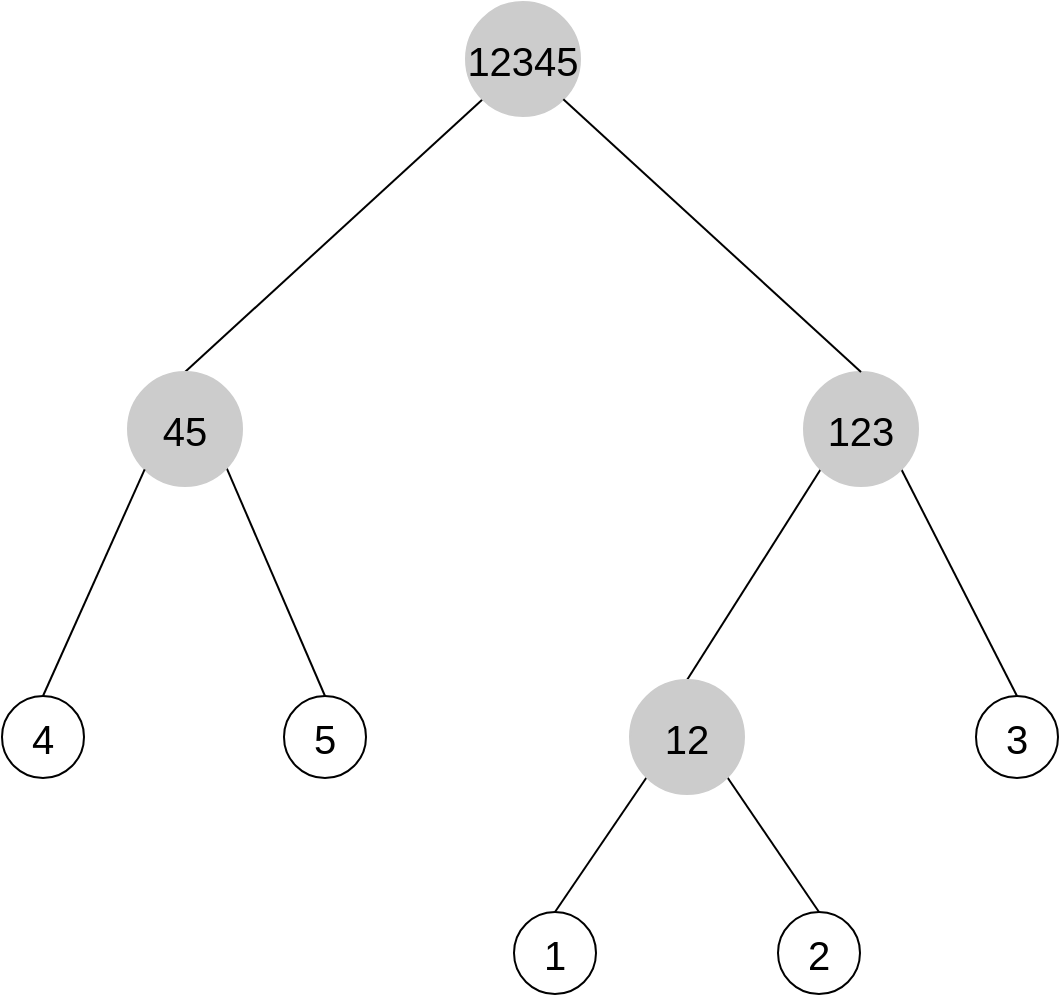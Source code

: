 <mxfile version="22.1.15" type="github" pages="3">
  <diagram name="ISMB_v2" id="_8pW4wHz2l0naxUJuMTV">
    <mxGraphModel dx="1834" dy="1193" grid="0" gridSize="10" guides="1" tooltips="1" connect="1" arrows="1" fold="1" page="0" pageScale="1" pageWidth="850" pageHeight="1100" background="none" math="0" shadow="0">
      <root>
        <mxCell id="1-xvEPNPl8uFFG34m83o-0" />
        <mxCell id="1-xvEPNPl8uFFG34m83o-1" parent="1-xvEPNPl8uFFG34m83o-0" />
        <mxCell id="1-xvEPNPl8uFFG34m83o-4" value="&lt;font style=&quot;font-size: 20px;&quot;&gt;&lt;span&gt;1&lt;/span&gt;&lt;/font&gt;" style="ellipse;whiteSpace=wrap;html=1;aspect=fixed;fontStyle=0" parent="1-xvEPNPl8uFFG34m83o-1" vertex="1">
          <mxGeometry x="148" y="348" width="41" height="41" as="geometry" />
        </mxCell>
        <mxCell id="1-xvEPNPl8uFFG34m83o-5" value="" style="endArrow=none;html=1;rounded=0;fillColor=#e1d5e7;strokeColor=#000000;fontStyle=0;exitX=0.5;exitY=0;exitDx=0;exitDy=0;entryX=0;entryY=1;entryDx=0;entryDy=0;" parent="1-xvEPNPl8uFFG34m83o-1" source="xdtNXbZ7dC_vvfU1BAyV-2" target="1-xvEPNPl8uFFG34m83o-20" edge="1">
          <mxGeometry width="50" height="50" relative="1" as="geometry">
            <mxPoint x="31" y="93" as="sourcePoint" />
            <mxPoint x="128.073" y="27.004" as="targetPoint" />
          </mxGeometry>
        </mxCell>
        <mxCell id="1-xvEPNPl8uFFG34m83o-6" value="" style="endArrow=none;html=1;rounded=0;exitX=0.5;exitY=0;exitDx=0;exitDy=0;entryX=0;entryY=1;entryDx=0;entryDy=0;fillColor=#e1d5e7;strokeColor=#000000;fontStyle=0;" parent="1-xvEPNPl8uFFG34m83o-1" source="xdtNXbZ7dC_vvfU1BAyV-4" target="xdtNXbZ7dC_vvfU1BAyV-3" edge="1">
          <mxGeometry width="50" height="50" relative="1" as="geometry">
            <mxPoint x="244.5" y="240" as="sourcePoint" />
            <mxPoint x="299.004" y="158.996" as="targetPoint" />
          </mxGeometry>
        </mxCell>
        <mxCell id="1-xvEPNPl8uFFG34m83o-7" value="" style="endArrow=none;html=1;rounded=0;entryX=1;entryY=1;entryDx=0;entryDy=0;exitX=0.5;exitY=0;exitDx=0;exitDy=0;fillColor=#e1d5e7;strokeColor=#000000;fontStyle=0" parent="1-xvEPNPl8uFFG34m83o-1" source="1-xvEPNPl8uFFG34m83o-13" target="xdtNXbZ7dC_vvfU1BAyV-4" edge="1">
          <mxGeometry width="50" height="50" relative="1" as="geometry">
            <mxPoint x="295.004" y="352.004" as="sourcePoint" />
            <mxPoint x="258.996" y="272.996" as="targetPoint" />
          </mxGeometry>
        </mxCell>
        <mxCell id="1-xvEPNPl8uFFG34m83o-8" value="" style="endArrow=none;html=1;rounded=0;exitX=0.5;exitY=0;exitDx=0;exitDy=0;fillColor=#e1d5e7;strokeColor=#000000;entryX=0;entryY=1;entryDx=0;entryDy=0;" parent="1-xvEPNPl8uFFG34m83o-1" source="1-xvEPNPl8uFFG34m83o-4" target="xdtNXbZ7dC_vvfU1BAyV-4" edge="1">
          <mxGeometry width="50" height="50" relative="1" as="geometry">
            <mxPoint x="141" y="344" as="sourcePoint" />
            <mxPoint x="233" y="270" as="targetPoint" />
          </mxGeometry>
        </mxCell>
        <mxCell id="1-xvEPNPl8uFFG34m83o-11" value="" style="endArrow=none;html=1;rounded=0;entryX=0.842;entryY=0.789;entryDx=0;entryDy=0;exitX=0.5;exitY=0;exitDx=0;exitDy=0;fillColor=#e1d5e7;strokeColor=#000000;fontStyle=0;entryPerimeter=0;" parent="1-xvEPNPl8uFFG34m83o-1" source="1-xvEPNPl8uFFG34m83o-16" target="xdtNXbZ7dC_vvfU1BAyV-2" edge="1">
          <mxGeometry width="50" height="50" relative="1" as="geometry">
            <mxPoint x="629.004" y="247.004" as="sourcePoint" />
            <mxPoint x="1.384" y="168.172" as="targetPoint" />
          </mxGeometry>
        </mxCell>
        <mxCell id="1-xvEPNPl8uFFG34m83o-12" value="" style="endArrow=none;html=1;rounded=0;entryX=1;entryY=1;entryDx=0;entryDy=0;exitX=0.5;exitY=0;exitDx=0;exitDy=0;fillColor=#e1d5e7;strokeColor=#000000;fontStyle=0;" parent="1-xvEPNPl8uFFG34m83o-1" source="1-xvEPNPl8uFFG34m83o-14" target="xdtNXbZ7dC_vvfU1BAyV-3" edge="1">
          <mxGeometry width="50" height="50" relative="1" as="geometry">
            <mxPoint x="376.5" y="238" as="sourcePoint" />
            <mxPoint x="326.579" y="159.506" as="targetPoint" />
          </mxGeometry>
        </mxCell>
        <mxCell id="1-xvEPNPl8uFFG34m83o-13" value="&lt;span style=&quot;font-size: 20px;&quot;&gt;2&lt;/span&gt;" style="ellipse;whiteSpace=wrap;html=1;aspect=fixed;fontStyle=0" parent="1-xvEPNPl8uFFG34m83o-1" vertex="1">
          <mxGeometry x="280" y="348" width="41" height="41" as="geometry" />
        </mxCell>
        <mxCell id="1-xvEPNPl8uFFG34m83o-14" value="&lt;font style=&quot;font-size: 20px;&quot;&gt;&lt;span&gt;3&lt;/span&gt;&lt;/font&gt;" style="ellipse;whiteSpace=wrap;html=1;aspect=fixed;fontStyle=0" parent="1-xvEPNPl8uFFG34m83o-1" vertex="1">
          <mxGeometry x="379" y="240" width="41" height="41" as="geometry" />
        </mxCell>
        <mxCell id="1-xvEPNPl8uFFG34m83o-15" value="&lt;span style=&quot;font-size: 20px;&quot;&gt;&lt;span&gt;4&lt;/span&gt;&lt;/span&gt;" style="ellipse;whiteSpace=wrap;html=1;aspect=fixed;fontStyle=0" parent="1-xvEPNPl8uFFG34m83o-1" vertex="1">
          <mxGeometry x="-108" y="240" width="41" height="41" as="geometry" />
        </mxCell>
        <mxCell id="1-xvEPNPl8uFFG34m83o-16" value="&lt;font style=&quot;font-size: 20px;&quot;&gt;&lt;span&gt;5&lt;/span&gt;&lt;/font&gt;" style="ellipse;whiteSpace=wrap;html=1;aspect=fixed;fontStyle=0" parent="1-xvEPNPl8uFFG34m83o-1" vertex="1">
          <mxGeometry x="33" y="240" width="41" height="41" as="geometry" />
        </mxCell>
        <mxCell id="1-xvEPNPl8uFFG34m83o-20" value="&lt;font style=&quot;font-size: 20px;&quot;&gt;&lt;span&gt;12345&lt;/span&gt;&lt;/font&gt;" style="ellipse;whiteSpace=wrap;html=1;aspect=fixed;fillColor=#cccccc;strokeColor=#CCCCCC;fontStyle=0" parent="1-xvEPNPl8uFFG34m83o-1" vertex="1">
          <mxGeometry x="124" y="-107" width="57" height="57" as="geometry" />
        </mxCell>
        <mxCell id="xdtNXbZ7dC_vvfU1BAyV-2" value="&lt;font style=&quot;font-size: 20px;&quot;&gt;&lt;span&gt;45&lt;/span&gt;&lt;/font&gt;" style="ellipse;whiteSpace=wrap;html=1;aspect=fixed;fillColor=#cccccc;strokeColor=#CCCCCC;fontStyle=0" parent="1-xvEPNPl8uFFG34m83o-1" vertex="1">
          <mxGeometry x="-45" y="78" width="57" height="57" as="geometry" />
        </mxCell>
        <mxCell id="xdtNXbZ7dC_vvfU1BAyV-3" value="&lt;font style=&quot;font-size: 20px;&quot;&gt;&lt;span&gt;123&lt;/span&gt;&lt;/font&gt;" style="ellipse;whiteSpace=wrap;html=1;aspect=fixed;fillColor=#cccccc;strokeColor=#CCCCCC;fontStyle=0" parent="1-xvEPNPl8uFFG34m83o-1" vertex="1">
          <mxGeometry x="293" y="78" width="57" height="57" as="geometry" />
        </mxCell>
        <mxCell id="xdtNXbZ7dC_vvfU1BAyV-4" value="&lt;font style=&quot;font-size: 20px;&quot;&gt;&lt;span&gt;12&lt;/span&gt;&lt;/font&gt;" style="ellipse;whiteSpace=wrap;html=1;aspect=fixed;fillColor=#cccccc;strokeColor=#CCCCCC;fontStyle=0" parent="1-xvEPNPl8uFFG34m83o-1" vertex="1">
          <mxGeometry x="206" y="232" width="57" height="57" as="geometry" />
        </mxCell>
        <mxCell id="xdtNXbZ7dC_vvfU1BAyV-5" value="" style="endArrow=none;html=1;rounded=0;exitX=0.5;exitY=0;exitDx=0;exitDy=0;fillColor=#e1d5e7;strokeColor=#000000;fontStyle=0;entryX=1;entryY=1;entryDx=0;entryDy=0;" parent="1-xvEPNPl8uFFG34m83o-1" source="xdtNXbZ7dC_vvfU1BAyV-3" target="1-xvEPNPl8uFFG34m83o-20" edge="1">
          <mxGeometry width="50" height="50" relative="1" as="geometry">
            <mxPoint x="-6" y="134" as="sourcePoint" />
            <mxPoint x="138.073" y="37.004" as="targetPoint" />
          </mxGeometry>
        </mxCell>
        <mxCell id="xdtNXbZ7dC_vvfU1BAyV-13" value="" style="endArrow=none;html=1;rounded=0;fillColor=#e1d5e7;strokeColor=#000000;fontStyle=0;exitX=0.5;exitY=0;exitDx=0;exitDy=0;entryX=0;entryY=1;entryDx=0;entryDy=0;" parent="1-xvEPNPl8uFFG34m83o-1" source="1-xvEPNPl8uFFG34m83o-15" target="xdtNXbZ7dC_vvfU1BAyV-2" edge="1">
          <mxGeometry width="50" height="50" relative="1" as="geometry">
            <mxPoint x="-177" y="176" as="sourcePoint" />
            <mxPoint x="-32.927" y="125.004" as="targetPoint" />
          </mxGeometry>
        </mxCell>
      </root>
    </mxGraphModel>
  </diagram>
  <diagram name="ISMB_v1" id="OkYL2JDsZOuHFSt1x4ls">
    <mxGraphModel dx="1434" dy="1193" grid="0" gridSize="10" guides="1" tooltips="1" connect="1" arrows="1" fold="1" page="0" pageScale="1" pageWidth="850" pageHeight="1100" background="none" math="0" shadow="0">
      <root>
        <mxCell id="qX1cy3uE3qjPtB238GDG-0" />
        <mxCell id="qX1cy3uE3qjPtB238GDG-1" parent="qX1cy3uE3qjPtB238GDG-0" />
        <mxCell id="dcohTInKKlZ0EyR_UnF3-0" value="&lt;b style=&quot;border-color: var(--border-color); color: rgb(0, 0, 0); font-family: Helvetica; font-size: 20px; font-style: normal; font-variant-ligatures: normal; font-variant-caps: normal; letter-spacing: normal; orphans: 2; text-align: center; text-indent: 0px; text-transform: none; widows: 2; word-spacing: 0px; -webkit-text-stroke-width: 0px; background-color: rgb(255, 255, 255); text-decoration-thickness: initial; text-decoration-style: initial; text-decoration-color: initial;&quot;&gt;34&lt;/b&gt;" style="ellipse;whiteSpace=wrap;html=1;aspect=fixed;" vertex="1" parent="qX1cy3uE3qjPtB238GDG-1">
          <mxGeometry x="216" y="197" width="41" height="41" as="geometry" />
        </mxCell>
        <mxCell id="dcohTInKKlZ0EyR_UnF3-1" value="&lt;font style=&quot;font-size: 20px;&quot;&gt;&lt;b&gt;1&lt;/b&gt;&lt;/font&gt;" style="ellipse;whiteSpace=wrap;html=1;aspect=fixed;" vertex="1" parent="qX1cy3uE3qjPtB238GDG-1">
          <mxGeometry x="25" y="313" width="41" height="41" as="geometry" />
        </mxCell>
        <mxCell id="dcohTInKKlZ0EyR_UnF3-2" value="" style="endArrow=none;html=1;rounded=0;exitX=0.5;exitY=0;exitDx=0;exitDy=0;entryX=0;entryY=1;entryDx=0;entryDy=0;" edge="1" parent="qX1cy3uE3qjPtB238GDG-1" source="dcohTInKKlZ0EyR_UnF3-13" target="dcohTInKKlZ0EyR_UnF3-15">
          <mxGeometry width="50" height="50" relative="1" as="geometry">
            <mxPoint x="210" y="215" as="sourcePoint" />
            <mxPoint x="208.073" y="24.304" as="targetPoint" />
          </mxGeometry>
        </mxCell>
        <mxCell id="dcohTInKKlZ0EyR_UnF3-3" value="" style="endArrow=none;html=1;rounded=0;exitX=0.5;exitY=0;exitDx=0;exitDy=0;entryX=0;entryY=1;entryDx=0;entryDy=0;" edge="1" parent="qX1cy3uE3qjPtB238GDG-1" source="dcohTInKKlZ0EyR_UnF3-12" target="dcohTInKKlZ0EyR_UnF3-13">
          <mxGeometry width="50" height="50" relative="1" as="geometry">
            <mxPoint x="69.996" y="207.004" as="sourcePoint" />
            <mxPoint x="143.004" y="120.996" as="targetPoint" />
          </mxGeometry>
        </mxCell>
        <mxCell id="dcohTInKKlZ0EyR_UnF3-4" value="" style="endArrow=none;html=1;rounded=0;entryX=1;entryY=1;entryDx=0;entryDy=0;exitX=0.5;exitY=0;exitDx=0;exitDy=0;" edge="1" parent="qX1cy3uE3qjPtB238GDG-1" source="dcohTInKKlZ0EyR_UnF3-9" target="dcohTInKKlZ0EyR_UnF3-12">
          <mxGeometry width="50" height="50" relative="1" as="geometry">
            <mxPoint x="106.004" y="315.004" as="sourcePoint" />
            <mxPoint x="69.996" y="235.996" as="targetPoint" />
          </mxGeometry>
        </mxCell>
        <mxCell id="dcohTInKKlZ0EyR_UnF3-5" value="" style="endArrow=none;html=1;rounded=0;entryX=0;entryY=1;entryDx=0;entryDy=0;exitX=0.5;exitY=0;exitDx=0;exitDy=0;" edge="1" parent="qX1cy3uE3qjPtB238GDG-1" source="dcohTInKKlZ0EyR_UnF3-1" target="dcohTInKKlZ0EyR_UnF3-12">
          <mxGeometry width="50" height="50" relative="1" as="geometry">
            <mxPoint x="-48" y="307" as="sourcePoint" />
            <mxPoint x="41.004" y="235.996" as="targetPoint" />
          </mxGeometry>
        </mxCell>
        <mxCell id="dcohTInKKlZ0EyR_UnF3-6" value="" style="endArrow=none;html=1;rounded=0;exitX=0.5;exitY=0;exitDx=0;exitDy=0;" edge="1" parent="qX1cy3uE3qjPtB238GDG-1" source="dcohTInKKlZ0EyR_UnF3-14">
          <mxGeometry width="50" height="50" relative="1" as="geometry">
            <mxPoint x="210" y="215" as="sourcePoint" />
            <mxPoint x="250.849" y="21.811" as="targetPoint" />
          </mxGeometry>
        </mxCell>
        <mxCell id="dcohTInKKlZ0EyR_UnF3-7" value="" style="endArrow=none;html=1;rounded=0;entryX=0;entryY=1;entryDx=0;entryDy=0;exitX=0.5;exitY=0;exitDx=0;exitDy=0;" edge="1" parent="qX1cy3uE3qjPtB238GDG-1" source="dcohTInKKlZ0EyR_UnF3-10" target="dcohTInKKlZ0EyR_UnF3-0">
          <mxGeometry width="50" height="50" relative="1" as="geometry">
            <mxPoint x="272.996" y="207.004" as="sourcePoint" />
            <mxPoint x="260" y="165" as="targetPoint" />
          </mxGeometry>
        </mxCell>
        <mxCell id="dcohTInKKlZ0EyR_UnF3-8" value="" style="endArrow=none;html=1;rounded=0;entryX=1;entryY=1;entryDx=0;entryDy=0;exitX=0.5;exitY=0;exitDx=0;exitDy=0;" edge="1" parent="qX1cy3uE3qjPtB238GDG-1" source="dcohTInKKlZ0EyR_UnF3-11" target="dcohTInKKlZ0EyR_UnF3-0">
          <mxGeometry width="50" height="50" relative="1" as="geometry">
            <mxPoint x="440.004" y="210.004" as="sourcePoint" />
            <mxPoint x="260" y="165" as="targetPoint" />
          </mxGeometry>
        </mxCell>
        <mxCell id="dcohTInKKlZ0EyR_UnF3-9" value="&lt;font style=&quot;font-size: 20px;&quot;&gt;&lt;b&gt;2&lt;/b&gt;&lt;/font&gt;" style="ellipse;whiteSpace=wrap;html=1;aspect=fixed;" vertex="1" parent="qX1cy3uE3qjPtB238GDG-1">
          <mxGeometry x="107" y="313" width="41" height="41" as="geometry" />
        </mxCell>
        <mxCell id="dcohTInKKlZ0EyR_UnF3-10" value="&lt;span style=&quot;font-size: 20px;&quot;&gt;&lt;b&gt;3&lt;/b&gt;&lt;/span&gt;" style="ellipse;whiteSpace=wrap;html=1;aspect=fixed;" vertex="1" parent="qX1cy3uE3qjPtB238GDG-1">
          <mxGeometry x="181" y="313" width="41" height="41" as="geometry" />
        </mxCell>
        <mxCell id="dcohTInKKlZ0EyR_UnF3-11" value="&lt;font style=&quot;font-size: 20px;&quot;&gt;&lt;b&gt;4&lt;/b&gt;&lt;/font&gt;" style="ellipse;whiteSpace=wrap;html=1;aspect=fixed;" vertex="1" parent="qX1cy3uE3qjPtB238GDG-1">
          <mxGeometry x="257" y="313" width="41" height="41" as="geometry" />
        </mxCell>
        <mxCell id="dcohTInKKlZ0EyR_UnF3-12" value="&lt;font style=&quot;font-size: 20px;&quot;&gt;&lt;b&gt;12&lt;/b&gt;&lt;/font&gt;" style="ellipse;whiteSpace=wrap;html=1;aspect=fixed;" vertex="1" parent="qX1cy3uE3qjPtB238GDG-1">
          <mxGeometry x="66" y="197" width="41" height="41" as="geometry" />
        </mxCell>
        <mxCell id="dcohTInKKlZ0EyR_UnF3-13" value="&lt;font style=&quot;font-size: 20px;&quot;&gt;&lt;b&gt;1234&lt;/b&gt;&lt;/font&gt;" style="ellipse;whiteSpace=wrap;html=1;aspect=fixed;" vertex="1" parent="qX1cy3uE3qjPtB238GDG-1">
          <mxGeometry x="138" y="71" width="51" height="51" as="geometry" />
        </mxCell>
        <mxCell id="dcohTInKKlZ0EyR_UnF3-14" value="&lt;font style=&quot;font-size: 20px;&quot;&gt;&lt;b&gt;5&lt;/b&gt;&lt;/font&gt;" style="ellipse;whiteSpace=wrap;html=1;aspect=fixed;" vertex="1" parent="qX1cy3uE3qjPtB238GDG-1">
          <mxGeometry x="292" y="81" width="41" height="41" as="geometry" />
        </mxCell>
        <mxCell id="dcohTInKKlZ0EyR_UnF3-15" value="&lt;font style=&quot;font-size: 20px;&quot;&gt;&lt;b&gt;12345&lt;/b&gt;&lt;/font&gt;" style="ellipse;whiteSpace=wrap;html=1;aspect=fixed;" vertex="1" parent="qX1cy3uE3qjPtB238GDG-1">
          <mxGeometry x="200" y="-30" width="60" height="60" as="geometry" />
        </mxCell>
        <mxCell id="dcohTInKKlZ0EyR_UnF3-16" value="" style="endArrow=none;html=1;rounded=0;entryX=1;entryY=1;entryDx=0;entryDy=0;exitX=0.5;exitY=0;exitDx=0;exitDy=0;" edge="1" parent="qX1cy3uE3qjPtB238GDG-1" source="dcohTInKKlZ0EyR_UnF3-0" target="dcohTInKKlZ0EyR_UnF3-13">
          <mxGeometry width="50" height="50" relative="1" as="geometry">
            <mxPoint x="200" y="193" as="sourcePoint" />
            <mxPoint x="250" y="143" as="targetPoint" />
          </mxGeometry>
        </mxCell>
      </root>
    </mxGraphModel>
  </diagram>
  <diagram name="AAAI_v1" id="enYgNVz1HByHyQiMkmE2">
    <mxGraphModel dx="1434" dy="793" grid="0" gridSize="10" guides="1" tooltips="1" connect="1" arrows="1" fold="1" page="0" pageScale="1" pageWidth="850" pageHeight="1100" background="none" math="0" shadow="0">
      <root>
        <mxCell id="0" />
        <mxCell id="1" parent="0" />
        <mxCell id="-AiD43YnRGqLnBZz7RkX-2" value="&lt;b style=&quot;border-color: var(--border-color); color: rgb(0, 0, 0); font-family: Helvetica; font-size: 20px; font-style: normal; font-variant-ligatures: normal; font-variant-caps: normal; letter-spacing: normal; orphans: 2; text-align: center; text-indent: 0px; text-transform: none; widows: 2; word-spacing: 0px; -webkit-text-stroke-width: 0px; background-color: rgb(255, 255, 255); text-decoration-thickness: initial; text-decoration-style: initial; text-decoration-color: initial;&quot;&gt;abc&lt;/b&gt;" style="ellipse;whiteSpace=wrap;html=1;aspect=fixed;fillColor=#dae8fc;strokeColor=#6c8ebf;" parent="1" vertex="1">
          <mxGeometry x="307" y="128" width="41" height="41" as="geometry" />
        </mxCell>
        <mxCell id="-AiD43YnRGqLnBZz7RkX-5" value="&lt;b style=&quot;border-color: var(--border-color); color: rgb(0, 0, 0); font-family: Helvetica; font-size: 20px; font-style: normal; font-variant-ligatures: normal; font-variant-caps: normal; letter-spacing: normal; orphans: 2; text-align: center; text-indent: 0px; text-transform: none; widows: 2; word-spacing: 0px; -webkit-text-stroke-width: 0px; background-color: rgb(255, 255, 255); text-decoration-thickness: initial; text-decoration-style: initial; text-decoration-color: initial;&quot;&gt;de&lt;/b&gt;" style="ellipse;whiteSpace=wrap;html=1;aspect=fixed;fillColor=#dae8fc;strokeColor=#6c8ebf;" parent="1" vertex="1">
          <mxGeometry x="506" y="128" width="41" height="41" as="geometry" />
        </mxCell>
        <mxCell id="-AiD43YnRGqLnBZz7RkX-8" value="&lt;font style=&quot;font-size: 20px;&quot;&gt;&lt;b&gt;a&lt;/b&gt;&lt;/font&gt;" style="ellipse;whiteSpace=wrap;html=1;aspect=fixed;fillColor=#f8cecc;strokeColor=#b85450;" parent="1" vertex="1">
          <mxGeometry x="148" y="348" width="41" height="41" as="geometry" />
        </mxCell>
        <mxCell id="-AiD43YnRGqLnBZz7RkX-11" value="" style="endArrow=none;html=1;rounded=0;exitX=1;exitY=0;exitDx=0;exitDy=0;fillColor=#e1d5e7;strokeColor=#9673a6;" parent="1" source="-AiD43YnRGqLnBZz7RkX-2" edge="1">
          <mxGeometry width="50" height="50" relative="1" as="geometry">
            <mxPoint x="399" y="252" as="sourcePoint" />
            <mxPoint x="397.073" y="61.304" as="targetPoint" />
          </mxGeometry>
        </mxCell>
        <mxCell id="-AiD43YnRGqLnBZz7RkX-13" value="" style="endArrow=none;html=1;rounded=0;exitX=1;exitY=0;exitDx=0;exitDy=0;entryX=0;entryY=1;entryDx=0;entryDy=0;fillColor=#e1d5e7;strokeColor=#9673a6;" parent="1" target="-AiD43YnRGqLnBZz7RkX-2" edge="1">
          <mxGeometry width="50" height="50" relative="1" as="geometry">
            <mxPoint x="258.996" y="244.004" as="sourcePoint" />
            <mxPoint x="449" y="202" as="targetPoint" />
          </mxGeometry>
        </mxCell>
        <mxCell id="-AiD43YnRGqLnBZz7RkX-14" value="" style="endArrow=none;html=1;rounded=0;entryX=1;entryY=1;entryDx=0;entryDy=0;exitX=0;exitY=0;exitDx=0;exitDy=0;fillColor=#e1d5e7;strokeColor=#9673a6;" parent="1" edge="1">
          <mxGeometry width="50" height="50" relative="1" as="geometry">
            <mxPoint x="295.004" y="352.004" as="sourcePoint" />
            <mxPoint x="258.996" y="272.996" as="targetPoint" />
          </mxGeometry>
        </mxCell>
        <mxCell id="-AiD43YnRGqLnBZz7RkX-15" value="" style="endArrow=none;html=1;rounded=0;entryX=0;entryY=1;entryDx=0;entryDy=0;exitX=1;exitY=0;exitDx=0;exitDy=0;fillColor=#e1d5e7;strokeColor=#9673a6;" parent="1" source="-AiD43YnRGqLnBZz7RkX-8" edge="1">
          <mxGeometry width="50" height="50" relative="1" as="geometry">
            <mxPoint x="141" y="344" as="sourcePoint" />
            <mxPoint x="230.004" y="272.996" as="targetPoint" />
          </mxGeometry>
        </mxCell>
        <mxCell id="-AiD43YnRGqLnBZz7RkX-16" value="" style="endArrow=none;html=1;rounded=0;exitX=0;exitY=0;exitDx=0;exitDy=0;fillColor=#e1d5e7;strokeColor=#9673a6;" parent="1" source="-AiD43YnRGqLnBZz7RkX-5" edge="1">
          <mxGeometry width="50" height="50" relative="1" as="geometry">
            <mxPoint x="399" y="252" as="sourcePoint" />
            <mxPoint x="439.849" y="58.811" as="targetPoint" />
          </mxGeometry>
        </mxCell>
        <mxCell id="-AiD43YnRGqLnBZz7RkX-17" value="" style="endArrow=none;html=1;rounded=0;entryX=0;entryY=1;entryDx=0;entryDy=0;exitX=1;exitY=0;exitDx=0;exitDy=0;fillColor=#e1d5e7;strokeColor=#9673a6;" parent="1" target="-AiD43YnRGqLnBZz7RkX-5" edge="1">
          <mxGeometry width="50" height="50" relative="1" as="geometry">
            <mxPoint x="461.996" y="244.004" as="sourcePoint" />
            <mxPoint x="449" y="202" as="targetPoint" />
          </mxGeometry>
        </mxCell>
        <mxCell id="-AiD43YnRGqLnBZz7RkX-18" value="" style="endArrow=none;html=1;rounded=0;entryX=1;entryY=1;entryDx=0;entryDy=0;exitX=0;exitY=0;exitDx=0;exitDy=0;fillColor=#e1d5e7;strokeColor=#9673a6;" parent="1" source="-AiD43YnRGqLnBZz7RkX-24" target="-AiD43YnRGqLnBZz7RkX-5" edge="1">
          <mxGeometry width="50" height="50" relative="1" as="geometry">
            <mxPoint x="629.004" y="247.004" as="sourcePoint" />
            <mxPoint x="449" y="202" as="targetPoint" />
          </mxGeometry>
        </mxCell>
        <mxCell id="-AiD43YnRGqLnBZz7RkX-20" value="" style="endArrow=none;html=1;rounded=0;entryX=1;entryY=1;entryDx=0;entryDy=0;exitX=0.5;exitY=0;exitDx=0;exitDy=0;fillColor=#e1d5e7;strokeColor=#9673a6;" parent="1" target="-AiD43YnRGqLnBZz7RkX-2" edge="1">
          <mxGeometry width="50" height="50" relative="1" as="geometry">
            <mxPoint x="376.5" y="238" as="sourcePoint" />
            <mxPoint x="449" y="197" as="targetPoint" />
          </mxGeometry>
        </mxCell>
        <mxCell id="-AiD43YnRGqLnBZz7RkX-21" value="&lt;font style=&quot;font-size: 20px;&quot;&gt;&lt;b&gt;b&lt;/b&gt;&lt;/font&gt;" style="ellipse;whiteSpace=wrap;html=1;aspect=fixed;fillColor=#f8cecc;strokeColor=#b85450;" parent="1" vertex="1">
          <mxGeometry x="280" y="348" width="41" height="41" as="geometry" />
        </mxCell>
        <mxCell id="-AiD43YnRGqLnBZz7RkX-22" value="&lt;font style=&quot;font-size: 20px;&quot;&gt;&lt;b&gt;c&lt;/b&gt;&lt;/font&gt;" style="ellipse;whiteSpace=wrap;html=1;aspect=fixed;fillColor=#f8cecc;strokeColor=#b85450;" parent="1" vertex="1">
          <mxGeometry x="361" y="240" width="41" height="41" as="geometry" />
        </mxCell>
        <mxCell id="-AiD43YnRGqLnBZz7RkX-23" value="&lt;span style=&quot;font-size: 20px;&quot;&gt;&lt;b&gt;e&lt;/b&gt;&lt;/span&gt;" style="ellipse;whiteSpace=wrap;html=1;aspect=fixed;fillColor=#f8cecc;strokeColor=#b85450;" parent="1" vertex="1">
          <mxGeometry x="431" y="240" width="41" height="41" as="geometry" />
        </mxCell>
        <mxCell id="-AiD43YnRGqLnBZz7RkX-24" value="&lt;font style=&quot;font-size: 20px;&quot;&gt;&lt;b&gt;d&lt;/b&gt;&lt;/font&gt;" style="ellipse;whiteSpace=wrap;html=1;aspect=fixed;fillColor=#f8cecc;strokeColor=#b85450;" parent="1" vertex="1">
          <mxGeometry x="594" y="240" width="41" height="41" as="geometry" />
        </mxCell>
        <mxCell id="-AiD43YnRGqLnBZz7RkX-25" value="&lt;font style=&quot;font-size: 20px;&quot;&gt;&lt;b&gt;ab&lt;/b&gt;&lt;/font&gt;" style="ellipse;whiteSpace=wrap;html=1;aspect=fixed;fillColor=#dae8fc;strokeColor=#6c8ebf;" parent="1" vertex="1">
          <mxGeometry x="224" y="240" width="41" height="41" as="geometry" />
        </mxCell>
        <mxCell id="-AiD43YnRGqLnBZz7RkX-26" value="&lt;font style=&quot;font-size: 20px;&quot;&gt;&lt;b&gt;abc&lt;/b&gt;&lt;/font&gt;" style="ellipse;whiteSpace=wrap;html=1;aspect=fixed;fillColor=#dae8fc;strokeColor=#6c8ebf;" parent="1" vertex="1">
          <mxGeometry x="307" y="128" width="41" height="41" as="geometry" />
        </mxCell>
        <mxCell id="-AiD43YnRGqLnBZz7RkX-27" value="&lt;font style=&quot;font-size: 20px;&quot;&gt;&lt;b&gt;de&lt;/b&gt;&lt;/font&gt;" style="ellipse;whiteSpace=wrap;html=1;aspect=fixed;fillColor=#dae8fc;strokeColor=#6c8ebf;" parent="1" vertex="1">
          <mxGeometry x="506" y="128" width="41" height="41" as="geometry" />
        </mxCell>
        <mxCell id="-AiD43YnRGqLnBZz7RkX-28" value="&lt;font style=&quot;font-size: 20px;&quot;&gt;&lt;b&gt;abcde&lt;/b&gt;&lt;/font&gt;" style="ellipse;whiteSpace=wrap;html=1;aspect=fixed;fillColor=#dae8fc;strokeColor=#6c8ebf;" parent="1" vertex="1">
          <mxGeometry x="389" y="7" width="60" height="60" as="geometry" />
        </mxCell>
      </root>
    </mxGraphModel>
  </diagram>
</mxfile>

